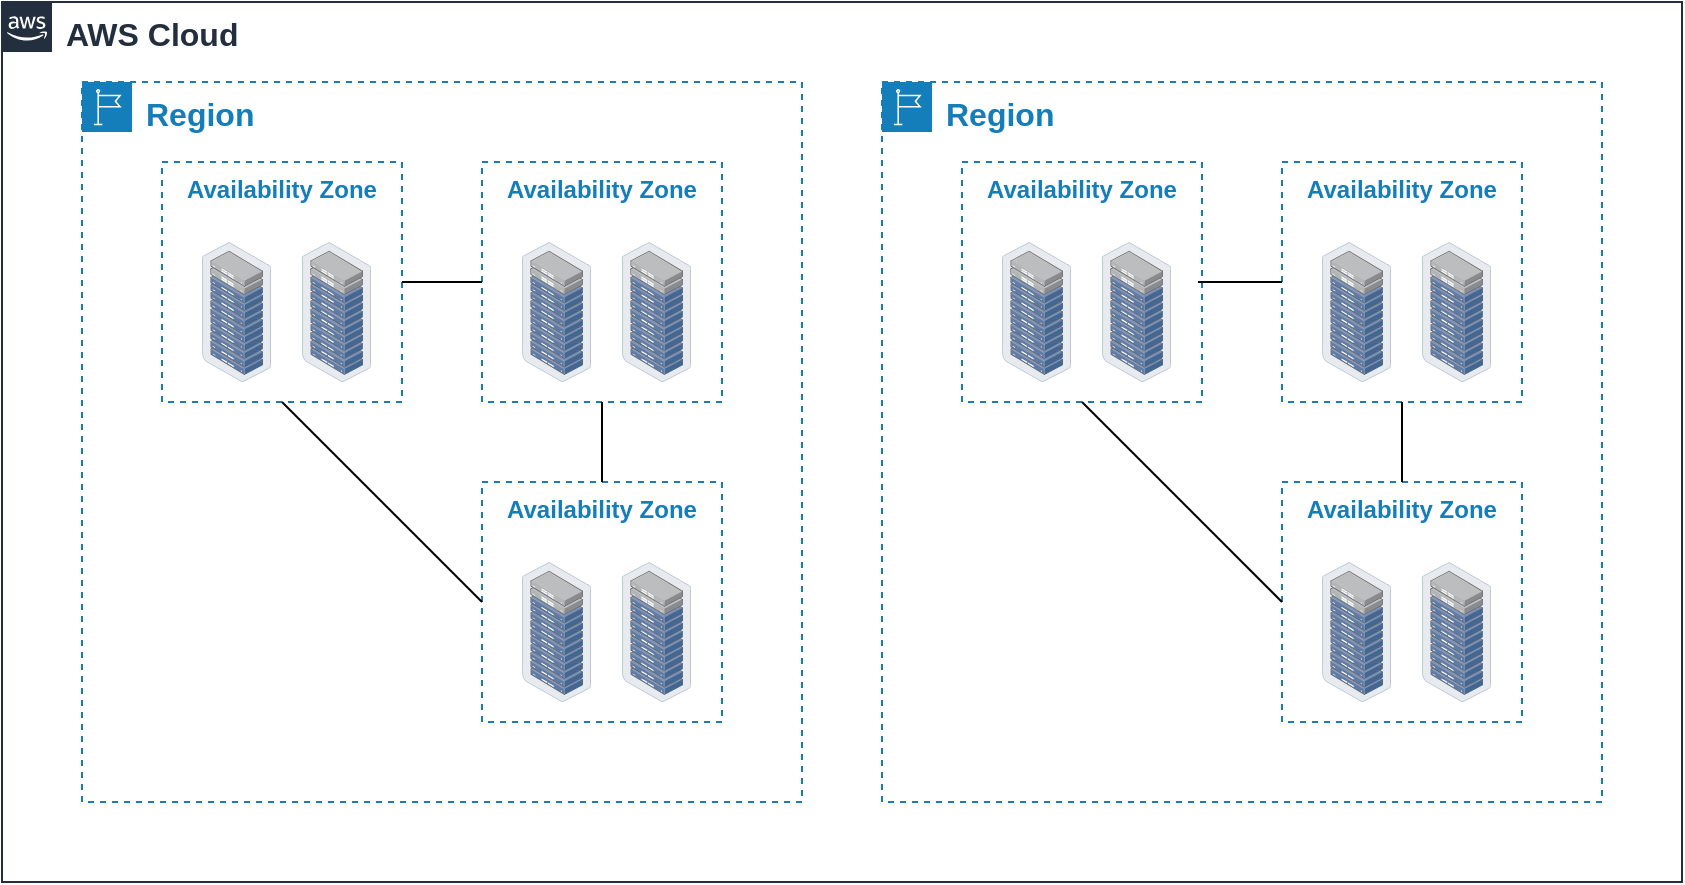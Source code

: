 <mxfile version="14.6.13" type="device"><diagram id="fg977vu0SOv40RaIK0FT" name="ページ1"><mxGraphModel dx="1024" dy="632" grid="1" gridSize="10" guides="1" tooltips="1" connect="1" arrows="1" fold="1" page="1" pageScale="1" pageWidth="1169" pageHeight="827" math="0" shadow="0"><root><mxCell id="0"/><mxCell id="1" parent="0"/><mxCell id="tSOcyYLXBtx1C24_u3bo-2" value="&lt;b&gt;&lt;font style=&quot;font-size: 16px&quot;&gt;AWS Cloud&lt;/font&gt;&lt;/b&gt;" style="points=[[0,0],[0.25,0],[0.5,0],[0.75,0],[1,0],[1,0.25],[1,0.5],[1,0.75],[1,1],[0.75,1],[0.5,1],[0.25,1],[0,1],[0,0.75],[0,0.5],[0,0.25]];outlineConnect=0;gradientColor=none;html=1;whiteSpace=wrap;fontSize=12;fontStyle=0;shape=mxgraph.aws4.group;grIcon=mxgraph.aws4.group_aws_cloud_alt;strokeColor=#232F3E;fillColor=none;verticalAlign=top;align=left;spacingLeft=30;fontColor=#232F3E;dashed=0;" vertex="1" parent="1"><mxGeometry x="80" y="40" width="840" height="440" as="geometry"/></mxCell><mxCell id="tSOcyYLXBtx1C24_u3bo-3" value="&lt;b&gt;&lt;font style=&quot;font-size: 16px&quot;&gt;Region&lt;/font&gt;&lt;/b&gt;" style="points=[[0,0],[0.25,0],[0.5,0],[0.75,0],[1,0],[1,0.25],[1,0.5],[1,0.75],[1,1],[0.75,1],[0.5,1],[0.25,1],[0,1],[0,0.75],[0,0.5],[0,0.25]];outlineConnect=0;gradientColor=none;html=1;whiteSpace=wrap;fontSize=12;fontStyle=0;shape=mxgraph.aws4.group;grIcon=mxgraph.aws4.group_region;strokeColor=#147EBA;fillColor=none;verticalAlign=top;align=left;spacingLeft=30;fontColor=#147EBA;dashed=1;" vertex="1" parent="1"><mxGeometry x="120" y="80" width="360" height="360" as="geometry"/></mxCell><mxCell id="tSOcyYLXBtx1C24_u3bo-18" value="" style="group" vertex="1" connectable="0" parent="1"><mxGeometry x="160" y="120" width="120" height="120" as="geometry"/></mxCell><mxCell id="tSOcyYLXBtx1C24_u3bo-5" value="Availability Zone" style="fillColor=none;strokeColor=#147EBA;dashed=1;verticalAlign=top;fontStyle=1;fontColor=#147EBA;" vertex="1" parent="tSOcyYLXBtx1C24_u3bo-18"><mxGeometry width="120" height="120" as="geometry"/></mxCell><mxCell id="tSOcyYLXBtx1C24_u3bo-16" value="" style="points=[];aspect=fixed;html=1;align=center;shadow=0;dashed=0;image;image=img/lib/allied_telesis/storage/Datacenter_Server_Rack_ToR.svg;" vertex="1" parent="tSOcyYLXBtx1C24_u3bo-18"><mxGeometry x="20" y="40" width="34.53" height="70" as="geometry"/></mxCell><mxCell id="tSOcyYLXBtx1C24_u3bo-17" value="" style="points=[];aspect=fixed;html=1;align=center;shadow=0;dashed=0;image;image=img/lib/allied_telesis/storage/Datacenter_Server_Rack_ToR.svg;" vertex="1" parent="tSOcyYLXBtx1C24_u3bo-18"><mxGeometry x="70" y="40" width="34.53" height="70" as="geometry"/></mxCell><mxCell id="tSOcyYLXBtx1C24_u3bo-19" value="" style="group" vertex="1" connectable="0" parent="1"><mxGeometry x="320" y="120" width="120" height="120" as="geometry"/></mxCell><mxCell id="tSOcyYLXBtx1C24_u3bo-20" value="Availability Zone" style="fillColor=none;strokeColor=#147EBA;dashed=1;verticalAlign=top;fontStyle=1;fontColor=#147EBA;" vertex="1" parent="tSOcyYLXBtx1C24_u3bo-19"><mxGeometry width="120" height="120" as="geometry"/></mxCell><mxCell id="tSOcyYLXBtx1C24_u3bo-21" value="" style="points=[];aspect=fixed;html=1;align=center;shadow=0;dashed=0;image;image=img/lib/allied_telesis/storage/Datacenter_Server_Rack_ToR.svg;" vertex="1" parent="tSOcyYLXBtx1C24_u3bo-19"><mxGeometry x="20" y="40" width="34.53" height="70" as="geometry"/></mxCell><mxCell id="tSOcyYLXBtx1C24_u3bo-22" value="" style="points=[];aspect=fixed;html=1;align=center;shadow=0;dashed=0;image;image=img/lib/allied_telesis/storage/Datacenter_Server_Rack_ToR.svg;" vertex="1" parent="tSOcyYLXBtx1C24_u3bo-19"><mxGeometry x="70" y="40" width="34.53" height="70" as="geometry"/></mxCell><mxCell id="tSOcyYLXBtx1C24_u3bo-23" value="" style="group" vertex="1" connectable="0" parent="1"><mxGeometry x="320" y="280" width="120" height="120" as="geometry"/></mxCell><mxCell id="tSOcyYLXBtx1C24_u3bo-24" value="Availability Zone" style="fillColor=none;strokeColor=#147EBA;dashed=1;verticalAlign=top;fontStyle=1;fontColor=#147EBA;" vertex="1" parent="tSOcyYLXBtx1C24_u3bo-23"><mxGeometry width="120" height="120" as="geometry"/></mxCell><mxCell id="tSOcyYLXBtx1C24_u3bo-25" value="" style="points=[];aspect=fixed;html=1;align=center;shadow=0;dashed=0;image;image=img/lib/allied_telesis/storage/Datacenter_Server_Rack_ToR.svg;" vertex="1" parent="tSOcyYLXBtx1C24_u3bo-23"><mxGeometry x="20" y="40" width="34.53" height="70" as="geometry"/></mxCell><mxCell id="tSOcyYLXBtx1C24_u3bo-26" value="" style="points=[];aspect=fixed;html=1;align=center;shadow=0;dashed=0;image;image=img/lib/allied_telesis/storage/Datacenter_Server_Rack_ToR.svg;" vertex="1" parent="tSOcyYLXBtx1C24_u3bo-23"><mxGeometry x="70" y="40" width="34.53" height="70" as="geometry"/></mxCell><mxCell id="tSOcyYLXBtx1C24_u3bo-41" value="" style="endArrow=none;html=1;exitX=0.5;exitY=1;exitDx=0;exitDy=0;entryX=0;entryY=0.5;entryDx=0;entryDy=0;" edge="1" parent="1" source="tSOcyYLXBtx1C24_u3bo-5" target="tSOcyYLXBtx1C24_u3bo-24"><mxGeometry x="120" y="80" width="50" height="50" as="geometry"><mxPoint x="390" y="290" as="sourcePoint"/><mxPoint x="390" y="330" as="targetPoint"/></mxGeometry></mxCell><mxCell id="tSOcyYLXBtx1C24_u3bo-40" value="" style="endArrow=none;html=1;exitX=1;exitY=0.5;exitDx=0;exitDy=0;entryX=0;entryY=0.5;entryDx=0;entryDy=0;" edge="1" parent="1" source="tSOcyYLXBtx1C24_u3bo-5" target="tSOcyYLXBtx1C24_u3bo-20"><mxGeometry x="120" y="80" width="50" height="50" as="geometry"><mxPoint x="620" y="430" as="sourcePoint"/><mxPoint x="670" y="380" as="targetPoint"/></mxGeometry></mxCell><mxCell id="tSOcyYLXBtx1C24_u3bo-39" value="" style="endArrow=none;html=1;exitX=0.5;exitY=1;exitDx=0;exitDy=0;entryX=0.5;entryY=0;entryDx=0;entryDy=0;" edge="1" parent="1" source="tSOcyYLXBtx1C24_u3bo-20" target="tSOcyYLXBtx1C24_u3bo-24"><mxGeometry x="120" y="80" width="50" height="50" as="geometry"><mxPoint x="620" y="430" as="sourcePoint"/><mxPoint x="670" y="380" as="targetPoint"/></mxGeometry></mxCell><mxCell id="tSOcyYLXBtx1C24_u3bo-46" value="&lt;b&gt;&lt;font style=&quot;font-size: 16px&quot;&gt;Region&lt;/font&gt;&lt;/b&gt;" style="points=[[0,0],[0.25,0],[0.5,0],[0.75,0],[1,0],[1,0.25],[1,0.5],[1,0.75],[1,1],[0.75,1],[0.5,1],[0.25,1],[0,1],[0,0.75],[0,0.5],[0,0.25]];outlineConnect=0;gradientColor=none;html=1;whiteSpace=wrap;fontSize=12;fontStyle=0;shape=mxgraph.aws4.group;grIcon=mxgraph.aws4.group_region;strokeColor=#147EBA;fillColor=none;verticalAlign=top;align=left;spacingLeft=30;fontColor=#147EBA;dashed=1;" vertex="1" parent="1"><mxGeometry x="520" y="80" width="360" height="360" as="geometry"/></mxCell><mxCell id="tSOcyYLXBtx1C24_u3bo-47" value="" style="group" vertex="1" connectable="0" parent="1"><mxGeometry x="560" y="120" width="120" height="120" as="geometry"/></mxCell><mxCell id="tSOcyYLXBtx1C24_u3bo-48" value="Availability Zone" style="fillColor=none;strokeColor=#147EBA;dashed=1;verticalAlign=top;fontStyle=1;fontColor=#147EBA;" vertex="1" parent="tSOcyYLXBtx1C24_u3bo-47"><mxGeometry width="120" height="120" as="geometry"/></mxCell><mxCell id="tSOcyYLXBtx1C24_u3bo-49" value="" style="points=[];aspect=fixed;html=1;align=center;shadow=0;dashed=0;image;image=img/lib/allied_telesis/storage/Datacenter_Server_Rack_ToR.svg;" vertex="1" parent="tSOcyYLXBtx1C24_u3bo-47"><mxGeometry x="20" y="40" width="34.53" height="70" as="geometry"/></mxCell><mxCell id="tSOcyYLXBtx1C24_u3bo-50" value="" style="points=[];aspect=fixed;html=1;align=center;shadow=0;dashed=0;image;image=img/lib/allied_telesis/storage/Datacenter_Server_Rack_ToR.svg;" vertex="1" parent="tSOcyYLXBtx1C24_u3bo-47"><mxGeometry x="70" y="40" width="34.53" height="70" as="geometry"/></mxCell><mxCell id="tSOcyYLXBtx1C24_u3bo-51" value="" style="group" vertex="1" connectable="0" parent="1"><mxGeometry x="720" y="120" width="120" height="120" as="geometry"/></mxCell><mxCell id="tSOcyYLXBtx1C24_u3bo-52" value="Availability Zone" style="fillColor=none;strokeColor=#147EBA;dashed=1;verticalAlign=top;fontStyle=1;fontColor=#147EBA;" vertex="1" parent="tSOcyYLXBtx1C24_u3bo-51"><mxGeometry width="120" height="120" as="geometry"/></mxCell><mxCell id="tSOcyYLXBtx1C24_u3bo-53" value="" style="points=[];aspect=fixed;html=1;align=center;shadow=0;dashed=0;image;image=img/lib/allied_telesis/storage/Datacenter_Server_Rack_ToR.svg;" vertex="1" parent="tSOcyYLXBtx1C24_u3bo-51"><mxGeometry x="20" y="40" width="34.53" height="70" as="geometry"/></mxCell><mxCell id="tSOcyYLXBtx1C24_u3bo-54" value="" style="points=[];aspect=fixed;html=1;align=center;shadow=0;dashed=0;image;image=img/lib/allied_telesis/storage/Datacenter_Server_Rack_ToR.svg;" vertex="1" parent="tSOcyYLXBtx1C24_u3bo-51"><mxGeometry x="70" y="40" width="34.53" height="70" as="geometry"/></mxCell><mxCell id="tSOcyYLXBtx1C24_u3bo-59" value="Availability Zone" style="fillColor=none;strokeColor=#147EBA;dashed=1;verticalAlign=top;fontStyle=1;fontColor=#147EBA;" vertex="1" parent="1"><mxGeometry x="720" y="280" width="120" height="120" as="geometry"/></mxCell><mxCell id="tSOcyYLXBtx1C24_u3bo-60" value="" style="points=[];aspect=fixed;html=1;align=center;shadow=0;dashed=0;image;image=img/lib/allied_telesis/storage/Datacenter_Server_Rack_ToR.svg;" vertex="1" parent="1"><mxGeometry x="740" y="320" width="34.53" height="70" as="geometry"/></mxCell><mxCell id="tSOcyYLXBtx1C24_u3bo-61" value="" style="points=[];aspect=fixed;html=1;align=center;shadow=0;dashed=0;image;image=img/lib/allied_telesis/storage/Datacenter_Server_Rack_ToR.svg;" vertex="1" parent="1"><mxGeometry x="790" y="320" width="34.53" height="70" as="geometry"/></mxCell><mxCell id="tSOcyYLXBtx1C24_u3bo-62" value="" style="endArrow=none;html=1;entryX=0;entryY=0.5;entryDx=0;entryDy=0;" edge="1" parent="1" target="tSOcyYLXBtx1C24_u3bo-52"><mxGeometry x="130" y="90" width="50" height="50" as="geometry"><mxPoint x="678" y="180" as="sourcePoint"/><mxPoint x="718" y="191" as="targetPoint"/></mxGeometry></mxCell><mxCell id="tSOcyYLXBtx1C24_u3bo-63" value="" style="endArrow=none;html=1;entryX=0.5;entryY=1;entryDx=0;entryDy=0;exitX=0.5;exitY=0;exitDx=0;exitDy=0;" edge="1" parent="1" source="tSOcyYLXBtx1C24_u3bo-59" target="tSOcyYLXBtx1C24_u3bo-52"><mxGeometry x="140" y="100" width="50" height="50" as="geometry"><mxPoint x="688" y="190" as="sourcePoint"/><mxPoint x="730" y="190" as="targetPoint"/></mxGeometry></mxCell><mxCell id="tSOcyYLXBtx1C24_u3bo-64" value="" style="endArrow=none;html=1;entryX=0.5;entryY=1;entryDx=0;entryDy=0;exitX=0;exitY=0.5;exitDx=0;exitDy=0;" edge="1" parent="1" source="tSOcyYLXBtx1C24_u3bo-59" target="tSOcyYLXBtx1C24_u3bo-48"><mxGeometry x="150" y="110" width="50" height="50" as="geometry"><mxPoint x="790" y="290" as="sourcePoint"/><mxPoint x="790" y="250" as="targetPoint"/></mxGeometry></mxCell></root></mxGraphModel></diagram></mxfile>